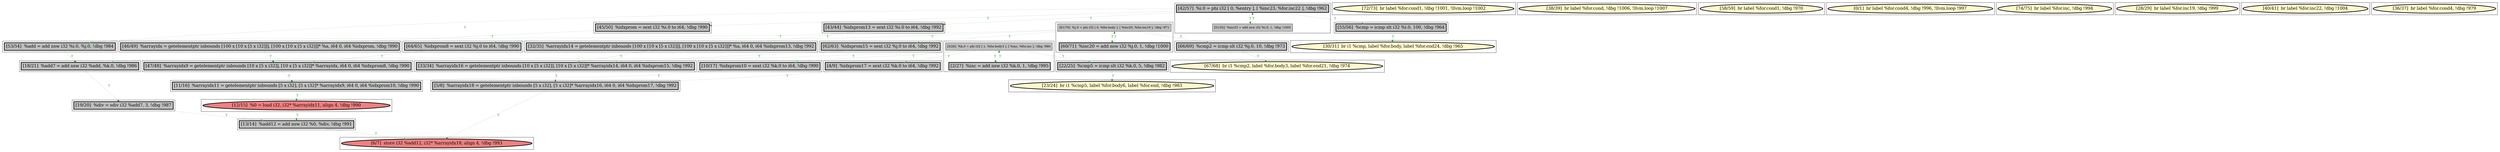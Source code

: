 
digraph G {



node511->node492 [style=dotted,color=forestgreen,label="T",fontcolor=forestgreen ]
node512->node489 [style=dotted,color=forestgreen,label="T",fontcolor=forestgreen ]
node502->node499 [style=dotted,color=forestgreen,label="T",fontcolor=forestgreen ]
node495->node493 [style=dotted,color=forestgreen,label="T",fontcolor=forestgreen ]
node514->node511 [style=dotted,color=forestgreen,label="T",fontcolor=forestgreen ]
node502->node501 [style=dotted,color=forestgreen,label="T",fontcolor=forestgreen ]
node518->node519 [style=dotted,color=forestgreen,label="T",fontcolor=forestgreen ]
node491->node489 [style=dotted,color=forestgreen,label="T",fontcolor=forestgreen ]
node503->node502 [style=dotted,color=forestgreen,label="T",fontcolor=forestgreen ]
node514->node517 [style=dotted,color=forestgreen,label="T",fontcolor=forestgreen ]
node502->node516 [style=dotted,color=forestgreen,label="T",fontcolor=forestgreen ]
node515->node486 [style=dotted,color=forestgreen,label="T",fontcolor=forestgreen ]
node517->node496 [style=dotted,color=forestgreen,label="T",fontcolor=forestgreen ]
node486->node485 [style=dotted,color=forestgreen,label="T",fontcolor=forestgreen ]
node499->node512 [style=dotted,color=forestgreen,label="T",fontcolor=forestgreen ]
node520->node521 [style=dotted,color=forestgreen,label="T",fontcolor=forestgreen ]
node513->node514 [style=dotted,color=forestgreen,label="T",fontcolor=forestgreen ]
node514->node513 [style=dotted,color=forestgreen,label="T",fontcolor=forestgreen ]
node489->node488 [style=dotted,color=forestgreen,label="T",fontcolor=forestgreen ]
node497->node507 [style=dotted,color=forestgreen,label="T",fontcolor=forestgreen ]
node502->node503 [style=dotted,color=forestgreen,label="T",fontcolor=forestgreen ]
node521->node512 [style=dotted,color=forestgreen,label="T",fontcolor=forestgreen ]
node514->node522 [style=dotted,color=forestgreen,label="T",fontcolor=forestgreen ]
node502->node511 [style=dotted,color=forestgreen,label="T",fontcolor=forestgreen ]
node507->node490 [style=dotted,color=forestgreen,label="T",fontcolor=forestgreen ]
node501->node500 [style=dotted,color=forestgreen,label="T",fontcolor=forestgreen ]
node514->node520 [style=dotted,color=forestgreen,label="T",fontcolor=forestgreen ]
node504->node490 [style=dotted,color=forestgreen,label="T",fontcolor=forestgreen ]
node490->node485 [style=dotted,color=forestgreen,label="T",fontcolor=forestgreen ]
node492->node515 [style=dotted,color=forestgreen,label="T",fontcolor=forestgreen ]
node518->node492 [style=dotted,color=forestgreen,label="T",fontcolor=forestgreen ]
node488->node486 [style=dotted,color=forestgreen,label="T",fontcolor=forestgreen ]
node516->node507 [style=dotted,color=forestgreen,label="T",fontcolor=forestgreen ]
node518->node504 [style=dotted,color=forestgreen,label="T",fontcolor=forestgreen ]
node518->node495 [style=dotted,color=forestgreen,label="T",fontcolor=forestgreen ]
node519->node518 [style=dotted,color=forestgreen,label="T",fontcolor=forestgreen ]
node522->node497 [style=dotted,color=forestgreen,label="T",fontcolor=forestgreen ]
node518->node491 [style=dotted,color=forestgreen,label="T",fontcolor=forestgreen ]


subgraph cluster33 {


node521 [penwidth=3.0,fontsize=20,fillcolor=grey,label="[46/49]  %arrayidx = getelementptr inbounds [100 x [10 x [5 x i32]]], [100 x [10 x [5 x i32]]]* %a, i64 0, i64 %idxprom, !dbg !990",shape=rectangle,style=filled ]



}

subgraph cluster27 {


node514 [penwidth=3.0,fontsize=20,fillcolor=grey,label="[42/57]  %i.0 = phi i32 [ 0, %entry ], [ %inc23, %for.inc22 ], !dbg !962",shape=rectangle,style=filled ]
node513 [fillcolor=grey,label="[51/52]  %inc23 = add nsw i32 %i.0, 1, !dbg !1005",shape=rectangle,style=filled ]



}

subgraph cluster28 {


node515 [penwidth=3.0,fontsize=20,fillcolor=grey,label="[19/20]  %div = sdiv i32 %add7, 3, !dbg !987",shape=rectangle,style=filled ]



}

subgraph cluster26 {


node512 [penwidth=3.0,fontsize=20,fillcolor=grey,label="[47/48]  %arrayidx9 = getelementptr inbounds [10 x [5 x i32]], [10 x [5 x i32]]* %arrayidx, i64 0, i64 %idxprom8, !dbg !990",shape=rectangle,style=filled ]



}

subgraph cluster29 {


node516 [penwidth=3.0,fontsize=20,fillcolor=grey,label="[62/63]  %idxprom15 = sext i32 %j.0 to i64, !dbg !992",shape=rectangle,style=filled ]



}

subgraph cluster25 {


node511 [penwidth=3.0,fontsize=20,fillcolor=grey,label="[53/54]  %add = add nsw i32 %i.0, %j.0, !dbg !984",shape=rectangle,style=filled ]



}

subgraph cluster24 {


node510 [penwidth=3.0,fontsize=20,fillcolor=lemonchiffon,label="[72/73]  br label %for.cond1, !dbg !1001, !llvm.loop !1002",shape=ellipse,style=filled ]



}

subgraph cluster22 {


node508 [penwidth=3.0,fontsize=20,fillcolor=lemonchiffon,label="[38/39]  br label %for.cond, !dbg !1006, !llvm.loop !1007",shape=ellipse,style=filled ]



}

subgraph cluster20 {


node506 [penwidth=3.0,fontsize=20,fillcolor=lemonchiffon,label="[58/59]  br label %for.cond1, !dbg !970",shape=ellipse,style=filled ]



}

subgraph cluster18 {


node504 [penwidth=3.0,fontsize=20,fillcolor=grey,label="[4/9]  %idxprom17 = sext i32 %k.0 to i64, !dbg !992",shape=rectangle,style=filled ]



}

subgraph cluster34 {


node522 [penwidth=3.0,fontsize=20,fillcolor=grey,label="[43/44]  %idxprom13 = sext i32 %i.0 to i64, !dbg !992",shape=rectangle,style=filled ]



}

subgraph cluster16 {


node501 [penwidth=3.0,fontsize=20,fillcolor=grey,label="[66/69]  %cmp2 = icmp slt i32 %j.0, 10, !dbg !973",shape=rectangle,style=filled ]



}

subgraph cluster17 {


node503 [penwidth=3.0,fontsize=20,fillcolor=grey,label="[60/71]  %inc20 = add nsw i32 %j.0, 1, !dbg !1000",shape=rectangle,style=filled ]
node502 [fillcolor=grey,label="[61/70]  %j.0 = phi i32 [ 0, %for.body ], [ %inc20, %for.inc19 ], !dbg !971",shape=rectangle,style=filled ]



}

subgraph cluster4 {


node489 [penwidth=3.0,fontsize=20,fillcolor=grey,label="[11/16]  %arrayidx11 = getelementptr inbounds [5 x i32], [5 x i32]* %arrayidx9, i64 0, i64 %idxprom10, !dbg !990",shape=rectangle,style=filled ]



}

subgraph cluster3 {


node488 [penwidth=3.0,fontsize=20,fillcolor=lightcoral,label="[12/15]  %0 = load i32, i32* %arrayidx11, align 4, !dbg !990",shape=ellipse,style=filled ]



}

subgraph cluster2 {


node487 [penwidth=3.0,fontsize=20,fillcolor=lemonchiffon,label="[0/1]  br label %for.cond4, !dbg !996, !llvm.loop !997",shape=ellipse,style=filled ]



}

subgraph cluster1 {


node486 [penwidth=3.0,fontsize=20,fillcolor=grey,label="[13/14]  %add12 = add nsw i32 %0, %div, !dbg !991",shape=rectangle,style=filled ]



}

subgraph cluster12 {


node497 [penwidth=3.0,fontsize=20,fillcolor=grey,label="[32/35]  %arrayidx14 = getelementptr inbounds [100 x [10 x [5 x i32]]], [100 x [10 x [5 x i32]]]* %a, i64 0, i64 %idxprom13, !dbg !992",shape=rectangle,style=filled ]



}

subgraph cluster32 {


node520 [penwidth=3.0,fontsize=20,fillcolor=grey,label="[45/50]  %idxprom = sext i32 %i.0 to i64, !dbg !990",shape=rectangle,style=filled ]



}

subgraph cluster5 {


node490 [penwidth=3.0,fontsize=20,fillcolor=grey,label="[5/8]  %arrayidx18 = getelementptr inbounds [5 x i32], [5 x i32]* %arrayidx16, i64 0, i64 %idxprom17, !dbg !992",shape=rectangle,style=filled ]



}

subgraph cluster0 {


node485 [penwidth=3.0,fontsize=20,fillcolor=lightcoral,label="[6/7]  store i32 %add12, i32* %arrayidx18, align 4, !dbg !993",shape=ellipse,style=filled ]



}

subgraph cluster31 {


node519 [penwidth=3.0,fontsize=20,fillcolor=grey,label="[2/27]  %inc = add nsw i32 %k.0, 1, !dbg !995",shape=rectangle,style=filled ]
node518 [fillcolor=grey,label="[3/26]  %k.0 = phi i32 [ 1, %for.body3 ], [ %inc, %for.inc ], !dbg !980",shape=rectangle,style=filled ]



}

subgraph cluster30 {


node517 [penwidth=3.0,fontsize=20,fillcolor=grey,label="[55/56]  %cmp = icmp slt i32 %i.0, 100, !dbg !964",shape=rectangle,style=filled ]



}

subgraph cluster6 {


node491 [penwidth=3.0,fontsize=20,fillcolor=grey,label="[10/17]  %idxprom10 = sext i32 %k.0 to i64, !dbg !990",shape=rectangle,style=filled ]



}

subgraph cluster14 {


node499 [penwidth=3.0,fontsize=20,fillcolor=grey,label="[64/65]  %idxprom8 = sext i32 %j.0 to i64, !dbg !990",shape=rectangle,style=filled ]



}

subgraph cluster7 {


node492 [penwidth=3.0,fontsize=20,fillcolor=grey,label="[18/21]  %add7 = add nsw i32 %add, %k.0, !dbg !986",shape=rectangle,style=filled ]



}

subgraph cluster23 {


node509 [penwidth=3.0,fontsize=20,fillcolor=lemonchiffon,label="[74/75]  br label %for.inc, !dbg !994",shape=ellipse,style=filled ]



}

subgraph cluster8 {


node493 [penwidth=3.0,fontsize=20,fillcolor=lemonchiffon,label="[23/24]  br i1 %cmp5, label %for.body6, label %for.end, !dbg !983",shape=ellipse,style=filled ]



}

subgraph cluster21 {


node507 [penwidth=3.0,fontsize=20,fillcolor=grey,label="[33/34]  %arrayidx16 = getelementptr inbounds [10 x [5 x i32]], [10 x [5 x i32]]* %arrayidx14, i64 0, i64 %idxprom15, !dbg !992",shape=rectangle,style=filled ]



}

subgraph cluster9 {


node494 [penwidth=3.0,fontsize=20,fillcolor=lemonchiffon,label="[28/29]  br label %for.inc19, !dbg !999",shape=ellipse,style=filled ]



}

subgraph cluster19 {


node505 [penwidth=3.0,fontsize=20,fillcolor=lemonchiffon,label="[40/41]  br label %for.inc22, !dbg !1004",shape=ellipse,style=filled ]



}

subgraph cluster10 {


node495 [penwidth=3.0,fontsize=20,fillcolor=grey,label="[22/25]  %cmp5 = icmp slt i32 %k.0, 5, !dbg !982",shape=rectangle,style=filled ]



}

subgraph cluster11 {


node496 [penwidth=3.0,fontsize=20,fillcolor=lemonchiffon,label="[30/31]  br i1 %cmp, label %for.body, label %for.end24, !dbg !965",shape=ellipse,style=filled ]



}

subgraph cluster13 {


node498 [penwidth=3.0,fontsize=20,fillcolor=lemonchiffon,label="[36/37]  br label %for.cond4, !dbg !979",shape=ellipse,style=filled ]



}

subgraph cluster15 {


node500 [penwidth=3.0,fontsize=20,fillcolor=lemonchiffon,label="[67/68]  br i1 %cmp2, label %for.body3, label %for.end21, !dbg !974",shape=ellipse,style=filled ]



}

}
